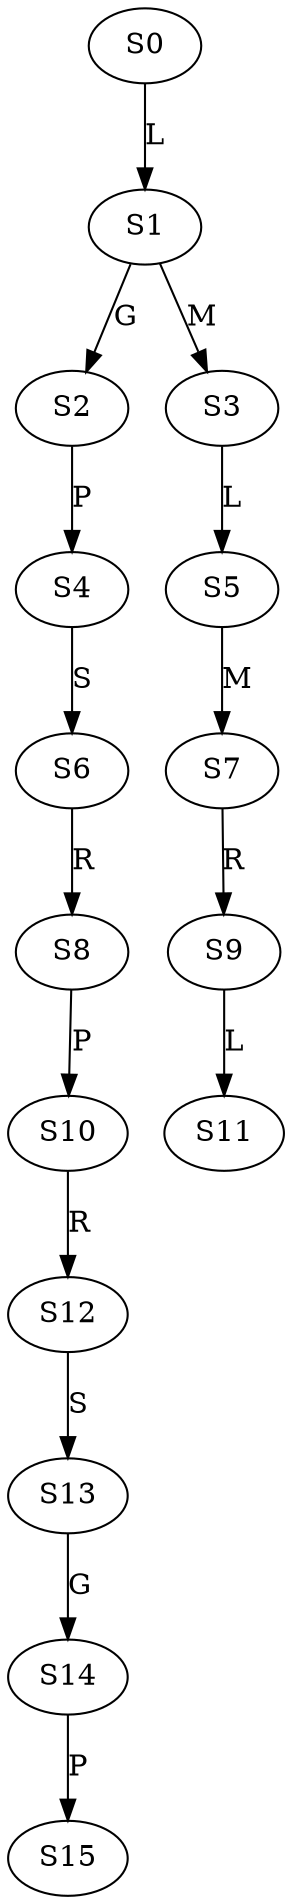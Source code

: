strict digraph  {
	S0 -> S1 [ label = L ];
	S1 -> S2 [ label = G ];
	S1 -> S3 [ label = M ];
	S2 -> S4 [ label = P ];
	S3 -> S5 [ label = L ];
	S4 -> S6 [ label = S ];
	S5 -> S7 [ label = M ];
	S6 -> S8 [ label = R ];
	S7 -> S9 [ label = R ];
	S8 -> S10 [ label = P ];
	S9 -> S11 [ label = L ];
	S10 -> S12 [ label = R ];
	S12 -> S13 [ label = S ];
	S13 -> S14 [ label = G ];
	S14 -> S15 [ label = P ];
}
